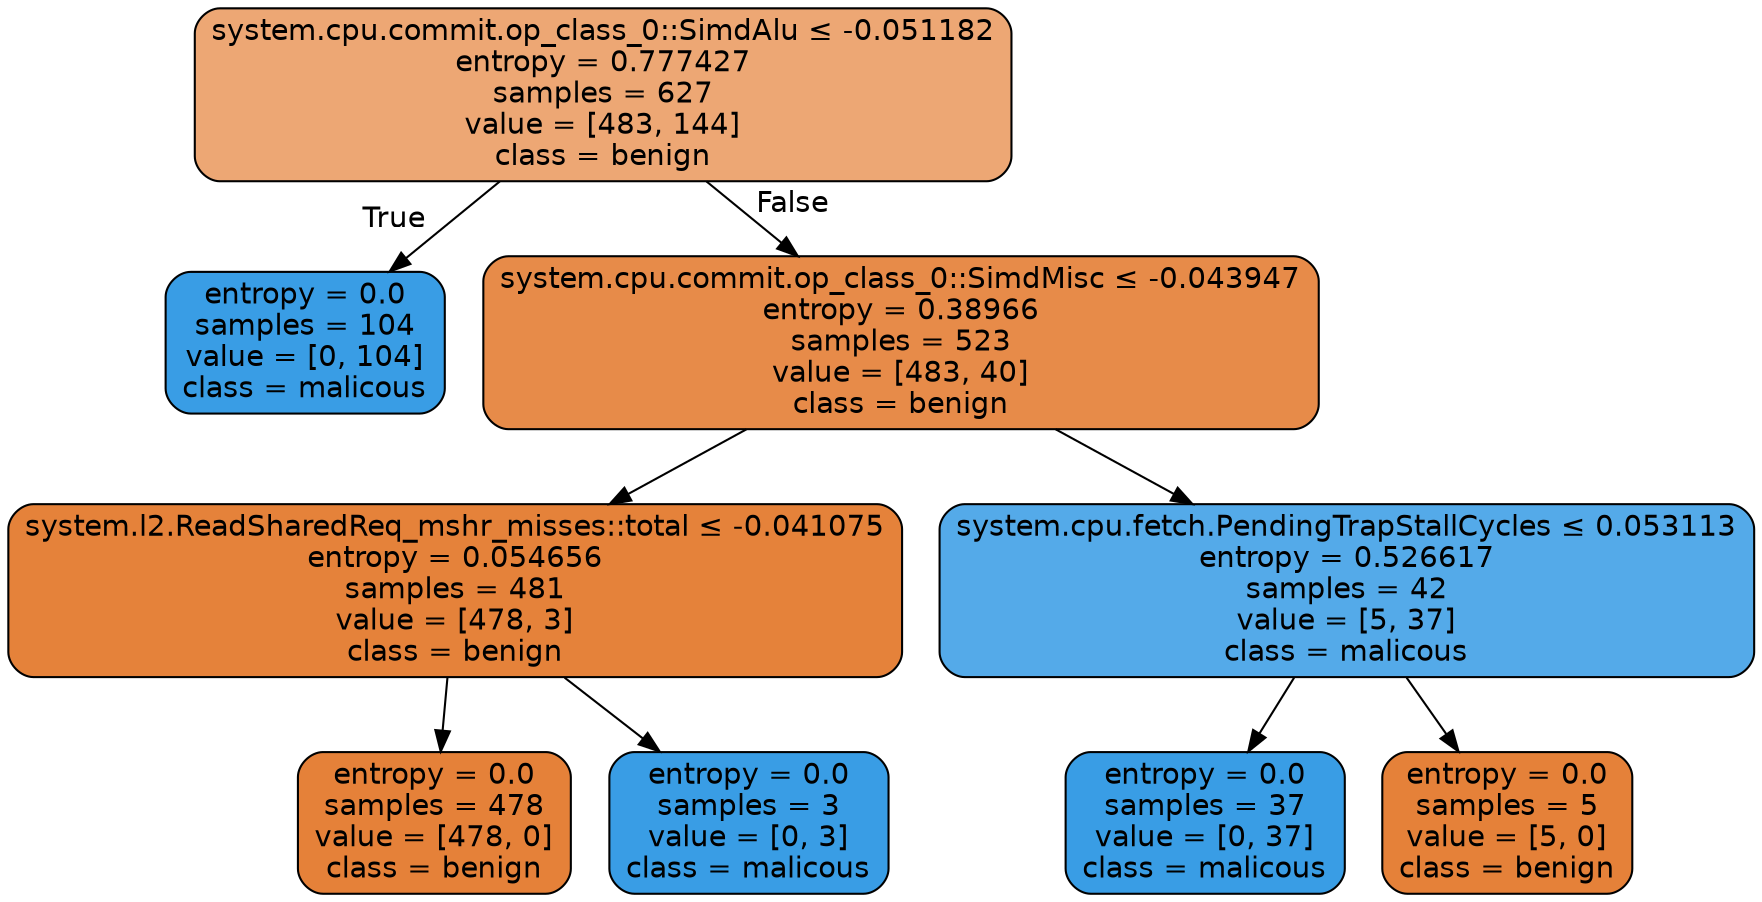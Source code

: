 digraph Tree {
node [shape=box, style="filled, rounded", color="black", fontname=helvetica] ;
edge [fontname=helvetica] ;
0 [label=<system.cpu.commit.op_class_0::SimdAlu &le; -0.051182<br/>entropy = 0.777427<br/>samples = 627<br/>value = [483, 144]<br/>class = benign>, fillcolor="#eda774"] ;
1 [label=<entropy = 0.0<br/>samples = 104<br/>value = [0, 104]<br/>class = malicous>, fillcolor="#399de5"] ;
0 -> 1 [labeldistance=2.5, labelangle=45, headlabel="True"] ;
2 [label=<system.cpu.commit.op_class_0::SimdMisc &le; -0.043947<br/>entropy = 0.38966<br/>samples = 523<br/>value = [483, 40]<br/>class = benign>, fillcolor="#e78b49"] ;
0 -> 2 [labeldistance=2.5, labelangle=-45, headlabel="False"] ;
3 [label=<system.l2.ReadSharedReq_mshr_misses::total &le; -0.041075<br/>entropy = 0.054656<br/>samples = 481<br/>value = [478, 3]<br/>class = benign>, fillcolor="#e5823a"] ;
2 -> 3 ;
4 [label=<entropy = 0.0<br/>samples = 478<br/>value = [478, 0]<br/>class = benign>, fillcolor="#e58139"] ;
3 -> 4 ;
5 [label=<entropy = 0.0<br/>samples = 3<br/>value = [0, 3]<br/>class = malicous>, fillcolor="#399de5"] ;
3 -> 5 ;
6 [label=<system.cpu.fetch.PendingTrapStallCycles &le; 0.053113<br/>entropy = 0.526617<br/>samples = 42<br/>value = [5, 37]<br/>class = malicous>, fillcolor="#54aae9"] ;
2 -> 6 ;
7 [label=<entropy = 0.0<br/>samples = 37<br/>value = [0, 37]<br/>class = malicous>, fillcolor="#399de5"] ;
6 -> 7 ;
8 [label=<entropy = 0.0<br/>samples = 5<br/>value = [5, 0]<br/>class = benign>, fillcolor="#e58139"] ;
6 -> 8 ;
}
